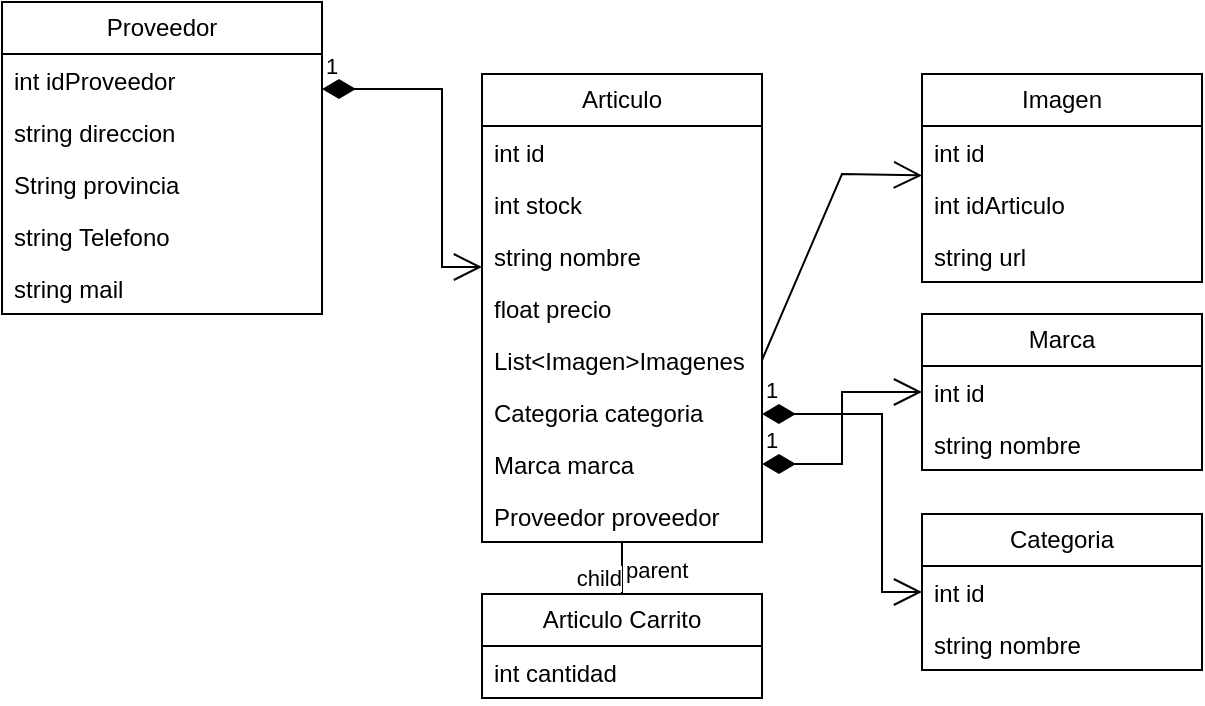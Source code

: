 <mxfile version="24.5.1" type="device">
  <diagram name="Page-1" id="hAhue6s0iJlRDjgfI1uE">
    <mxGraphModel dx="1002" dy="577" grid="1" gridSize="10" guides="1" tooltips="1" connect="1" arrows="1" fold="1" page="1" pageScale="1" pageWidth="827" pageHeight="1169" math="0" shadow="0">
      <root>
        <mxCell id="0" />
        <mxCell id="1" parent="0" />
        <mxCell id="TJiGuflZiH10TTx2X9v1-1" value="Articulo" style="swimlane;fontStyle=0;childLayout=stackLayout;horizontal=1;startSize=26;fillColor=none;horizontalStack=0;resizeParent=1;resizeParentMax=0;resizeLast=0;collapsible=1;marginBottom=0;whiteSpace=wrap;html=1;" vertex="1" parent="1">
          <mxGeometry x="380" y="160" width="140" height="234" as="geometry" />
        </mxCell>
        <mxCell id="TJiGuflZiH10TTx2X9v1-2" value="int id" style="text;strokeColor=none;fillColor=none;align=left;verticalAlign=top;spacingLeft=4;spacingRight=4;overflow=hidden;rotatable=0;points=[[0,0.5],[1,0.5]];portConstraint=eastwest;whiteSpace=wrap;html=1;" vertex="1" parent="TJiGuflZiH10TTx2X9v1-1">
          <mxGeometry y="26" width="140" height="26" as="geometry" />
        </mxCell>
        <mxCell id="TJiGuflZiH10TTx2X9v1-3" value="int stock" style="text;strokeColor=none;fillColor=none;align=left;verticalAlign=top;spacingLeft=4;spacingRight=4;overflow=hidden;rotatable=0;points=[[0,0.5],[1,0.5]];portConstraint=eastwest;whiteSpace=wrap;html=1;" vertex="1" parent="TJiGuflZiH10TTx2X9v1-1">
          <mxGeometry y="52" width="140" height="26" as="geometry" />
        </mxCell>
        <mxCell id="TJiGuflZiH10TTx2X9v1-4" value="string nombre" style="text;strokeColor=none;fillColor=none;align=left;verticalAlign=top;spacingLeft=4;spacingRight=4;overflow=hidden;rotatable=0;points=[[0,0.5],[1,0.5]];portConstraint=eastwest;whiteSpace=wrap;html=1;" vertex="1" parent="TJiGuflZiH10TTx2X9v1-1">
          <mxGeometry y="78" width="140" height="26" as="geometry" />
        </mxCell>
        <mxCell id="TJiGuflZiH10TTx2X9v1-5" value="float precio" style="text;strokeColor=none;fillColor=none;align=left;verticalAlign=top;spacingLeft=4;spacingRight=4;overflow=hidden;rotatable=0;points=[[0,0.5],[1,0.5]];portConstraint=eastwest;whiteSpace=wrap;html=1;" vertex="1" parent="TJiGuflZiH10TTx2X9v1-1">
          <mxGeometry y="104" width="140" height="26" as="geometry" />
        </mxCell>
        <mxCell id="TJiGuflZiH10TTx2X9v1-6" value="List&amp;lt;Imagen&amp;gt;Imagenes" style="text;strokeColor=none;fillColor=none;align=left;verticalAlign=top;spacingLeft=4;spacingRight=4;overflow=hidden;rotatable=0;points=[[0,0.5],[1,0.5]];portConstraint=eastwest;whiteSpace=wrap;html=1;" vertex="1" parent="TJiGuflZiH10TTx2X9v1-1">
          <mxGeometry y="130" width="140" height="26" as="geometry" />
        </mxCell>
        <mxCell id="TJiGuflZiH10TTx2X9v1-7" value="Categoria categoria" style="text;strokeColor=none;fillColor=none;align=left;verticalAlign=top;spacingLeft=4;spacingRight=4;overflow=hidden;rotatable=0;points=[[0,0.5],[1,0.5]];portConstraint=eastwest;whiteSpace=wrap;html=1;" vertex="1" parent="TJiGuflZiH10TTx2X9v1-1">
          <mxGeometry y="156" width="140" height="26" as="geometry" />
        </mxCell>
        <mxCell id="TJiGuflZiH10TTx2X9v1-8" value="Marca marca" style="text;strokeColor=none;fillColor=none;align=left;verticalAlign=top;spacingLeft=4;spacingRight=4;overflow=hidden;rotatable=0;points=[[0,0.5],[1,0.5]];portConstraint=eastwest;whiteSpace=wrap;html=1;" vertex="1" parent="TJiGuflZiH10TTx2X9v1-1">
          <mxGeometry y="182" width="140" height="26" as="geometry" />
        </mxCell>
        <mxCell id="TJiGuflZiH10TTx2X9v1-39" value="Proveedor proveedor" style="text;strokeColor=none;fillColor=none;align=left;verticalAlign=top;spacingLeft=4;spacingRight=4;overflow=hidden;rotatable=0;points=[[0,0.5],[1,0.5]];portConstraint=eastwest;whiteSpace=wrap;html=1;" vertex="1" parent="TJiGuflZiH10TTx2X9v1-1">
          <mxGeometry y="208" width="140" height="26" as="geometry" />
        </mxCell>
        <mxCell id="TJiGuflZiH10TTx2X9v1-9" value="Imagen" style="swimlane;fontStyle=0;childLayout=stackLayout;horizontal=1;startSize=26;fillColor=none;horizontalStack=0;resizeParent=1;resizeParentMax=0;resizeLast=0;collapsible=1;marginBottom=0;whiteSpace=wrap;html=1;" vertex="1" parent="1">
          <mxGeometry x="600" y="160" width="140" height="104" as="geometry" />
        </mxCell>
        <mxCell id="TJiGuflZiH10TTx2X9v1-10" value="int id" style="text;strokeColor=none;fillColor=none;align=left;verticalAlign=top;spacingLeft=4;spacingRight=4;overflow=hidden;rotatable=0;points=[[0,0.5],[1,0.5]];portConstraint=eastwest;whiteSpace=wrap;html=1;" vertex="1" parent="TJiGuflZiH10TTx2X9v1-9">
          <mxGeometry y="26" width="140" height="26" as="geometry" />
        </mxCell>
        <mxCell id="TJiGuflZiH10TTx2X9v1-11" value="int idArticulo" style="text;strokeColor=none;fillColor=none;align=left;verticalAlign=top;spacingLeft=4;spacingRight=4;overflow=hidden;rotatable=0;points=[[0,0.5],[1,0.5]];portConstraint=eastwest;whiteSpace=wrap;html=1;" vertex="1" parent="TJiGuflZiH10TTx2X9v1-9">
          <mxGeometry y="52" width="140" height="26" as="geometry" />
        </mxCell>
        <mxCell id="TJiGuflZiH10TTx2X9v1-12" value="string url" style="text;strokeColor=none;fillColor=none;align=left;verticalAlign=top;spacingLeft=4;spacingRight=4;overflow=hidden;rotatable=0;points=[[0,0.5],[1,0.5]];portConstraint=eastwest;whiteSpace=wrap;html=1;" vertex="1" parent="TJiGuflZiH10TTx2X9v1-9">
          <mxGeometry y="78" width="140" height="26" as="geometry" />
        </mxCell>
        <mxCell id="TJiGuflZiH10TTx2X9v1-13" value="Marca" style="swimlane;fontStyle=0;childLayout=stackLayout;horizontal=1;startSize=26;fillColor=none;horizontalStack=0;resizeParent=1;resizeParentMax=0;resizeLast=0;collapsible=1;marginBottom=0;whiteSpace=wrap;html=1;" vertex="1" parent="1">
          <mxGeometry x="600" y="280" width="140" height="78" as="geometry" />
        </mxCell>
        <mxCell id="TJiGuflZiH10TTx2X9v1-14" value="int id" style="text;strokeColor=none;fillColor=none;align=left;verticalAlign=top;spacingLeft=4;spacingRight=4;overflow=hidden;rotatable=0;points=[[0,0.5],[1,0.5]];portConstraint=eastwest;whiteSpace=wrap;html=1;" vertex="1" parent="TJiGuflZiH10TTx2X9v1-13">
          <mxGeometry y="26" width="140" height="26" as="geometry" />
        </mxCell>
        <mxCell id="TJiGuflZiH10TTx2X9v1-15" value="string nombre" style="text;strokeColor=none;fillColor=none;align=left;verticalAlign=top;spacingLeft=4;spacingRight=4;overflow=hidden;rotatable=0;points=[[0,0.5],[1,0.5]];portConstraint=eastwest;whiteSpace=wrap;html=1;" vertex="1" parent="TJiGuflZiH10TTx2X9v1-13">
          <mxGeometry y="52" width="140" height="26" as="geometry" />
        </mxCell>
        <mxCell id="TJiGuflZiH10TTx2X9v1-16" value="Categoria" style="swimlane;fontStyle=0;childLayout=stackLayout;horizontal=1;startSize=26;fillColor=none;horizontalStack=0;resizeParent=1;resizeParentMax=0;resizeLast=0;collapsible=1;marginBottom=0;whiteSpace=wrap;html=1;" vertex="1" parent="1">
          <mxGeometry x="600" y="380" width="140" height="78" as="geometry" />
        </mxCell>
        <mxCell id="TJiGuflZiH10TTx2X9v1-17" value="int id" style="text;strokeColor=none;fillColor=none;align=left;verticalAlign=top;spacingLeft=4;spacingRight=4;overflow=hidden;rotatable=0;points=[[0,0.5],[1,0.5]];portConstraint=eastwest;whiteSpace=wrap;html=1;" vertex="1" parent="TJiGuflZiH10TTx2X9v1-16">
          <mxGeometry y="26" width="140" height="26" as="geometry" />
        </mxCell>
        <mxCell id="TJiGuflZiH10TTx2X9v1-18" value="string nombre" style="text;strokeColor=none;fillColor=none;align=left;verticalAlign=top;spacingLeft=4;spacingRight=4;overflow=hidden;rotatable=0;points=[[0,0.5],[1,0.5]];portConstraint=eastwest;whiteSpace=wrap;html=1;" vertex="1" parent="TJiGuflZiH10TTx2X9v1-16">
          <mxGeometry y="52" width="140" height="26" as="geometry" />
        </mxCell>
        <mxCell id="TJiGuflZiH10TTx2X9v1-19" value="Articulo Carrito" style="swimlane;fontStyle=0;childLayout=stackLayout;horizontal=1;startSize=26;fillColor=none;horizontalStack=0;resizeParent=1;resizeParentMax=0;resizeLast=0;collapsible=1;marginBottom=0;whiteSpace=wrap;html=1;" vertex="1" parent="1">
          <mxGeometry x="380" y="420" width="140" height="52" as="geometry" />
        </mxCell>
        <mxCell id="TJiGuflZiH10TTx2X9v1-20" value="int cantidad" style="text;strokeColor=none;fillColor=none;align=left;verticalAlign=top;spacingLeft=4;spacingRight=4;overflow=hidden;rotatable=0;points=[[0,0.5],[1,0.5]];portConstraint=eastwest;whiteSpace=wrap;html=1;" vertex="1" parent="TJiGuflZiH10TTx2X9v1-19">
          <mxGeometry y="26" width="140" height="26" as="geometry" />
        </mxCell>
        <mxCell id="TJiGuflZiH10TTx2X9v1-21" value="" style="endArrow=none;html=1;edgeStyle=orthogonalEdgeStyle;rounded=0;" edge="1" parent="1" source="TJiGuflZiH10TTx2X9v1-1" target="TJiGuflZiH10TTx2X9v1-19">
          <mxGeometry relative="1" as="geometry">
            <mxPoint x="430" y="360" as="sourcePoint" />
            <mxPoint x="590" y="360" as="targetPoint" />
          </mxGeometry>
        </mxCell>
        <mxCell id="TJiGuflZiH10TTx2X9v1-22" value="parent" style="edgeLabel;resizable=0;html=1;align=left;verticalAlign=bottom;" connectable="0" vertex="1" parent="TJiGuflZiH10TTx2X9v1-21">
          <mxGeometry x="-1" relative="1" as="geometry">
            <mxPoint y="22" as="offset" />
          </mxGeometry>
        </mxCell>
        <mxCell id="TJiGuflZiH10TTx2X9v1-23" value="child" style="edgeLabel;resizable=0;html=1;align=right;verticalAlign=bottom;" connectable="0" vertex="1" parent="TJiGuflZiH10TTx2X9v1-21">
          <mxGeometry x="1" relative="1" as="geometry" />
        </mxCell>
        <mxCell id="TJiGuflZiH10TTx2X9v1-24" value="1" style="endArrow=open;html=1;endSize=12;startArrow=diamondThin;startSize=14;startFill=1;edgeStyle=orthogonalEdgeStyle;align=left;verticalAlign=bottom;rounded=0;" edge="1" parent="1" source="TJiGuflZiH10TTx2X9v1-7" target="TJiGuflZiH10TTx2X9v1-16">
          <mxGeometry x="-1" y="3" relative="1" as="geometry">
            <mxPoint x="490" y="330" as="sourcePoint" />
            <mxPoint x="650" y="330" as="targetPoint" />
            <Array as="points">
              <mxPoint x="580" y="330" />
              <mxPoint x="580" y="419" />
            </Array>
          </mxGeometry>
        </mxCell>
        <mxCell id="TJiGuflZiH10TTx2X9v1-25" value="1" style="endArrow=open;html=1;endSize=12;startArrow=diamondThin;startSize=14;startFill=1;edgeStyle=orthogonalEdgeStyle;align=left;verticalAlign=bottom;rounded=0;" edge="1" parent="1" source="TJiGuflZiH10TTx2X9v1-8" target="TJiGuflZiH10TTx2X9v1-13">
          <mxGeometry x="-1" y="3" relative="1" as="geometry">
            <mxPoint x="460" y="360" as="sourcePoint" />
            <mxPoint x="620" y="360" as="targetPoint" />
          </mxGeometry>
        </mxCell>
        <mxCell id="TJiGuflZiH10TTx2X9v1-26" value="" style="endArrow=open;endFill=1;endSize=12;html=1;rounded=0;exitX=1;exitY=0.5;exitDx=0;exitDy=0;" edge="1" parent="1" source="TJiGuflZiH10TTx2X9v1-6" target="TJiGuflZiH10TTx2X9v1-9">
          <mxGeometry width="160" relative="1" as="geometry">
            <mxPoint x="540" y="280" as="sourcePoint" />
            <mxPoint x="700" y="280" as="targetPoint" />
            <Array as="points">
              <mxPoint x="560" y="210" />
            </Array>
          </mxGeometry>
        </mxCell>
        <mxCell id="TJiGuflZiH10TTx2X9v1-27" value="Proveedor" style="swimlane;fontStyle=0;childLayout=stackLayout;horizontal=1;startSize=26;fillColor=none;horizontalStack=0;resizeParent=1;resizeParentMax=0;resizeLast=0;collapsible=1;marginBottom=0;whiteSpace=wrap;html=1;" vertex="1" parent="1">
          <mxGeometry x="140" y="124" width="160" height="156" as="geometry" />
        </mxCell>
        <mxCell id="TJiGuflZiH10TTx2X9v1-28" value="int idProveedor" style="text;strokeColor=none;fillColor=none;align=left;verticalAlign=top;spacingLeft=4;spacingRight=4;overflow=hidden;rotatable=0;points=[[0,0.5],[1,0.5]];portConstraint=eastwest;whiteSpace=wrap;html=1;" vertex="1" parent="TJiGuflZiH10TTx2X9v1-27">
          <mxGeometry y="26" width="160" height="26" as="geometry" />
        </mxCell>
        <mxCell id="TJiGuflZiH10TTx2X9v1-29" value="string direccion" style="text;strokeColor=none;fillColor=none;align=left;verticalAlign=top;spacingLeft=4;spacingRight=4;overflow=hidden;rotatable=0;points=[[0,0.5],[1,0.5]];portConstraint=eastwest;whiteSpace=wrap;html=1;" vertex="1" parent="TJiGuflZiH10TTx2X9v1-27">
          <mxGeometry y="52" width="160" height="26" as="geometry" />
        </mxCell>
        <mxCell id="TJiGuflZiH10TTx2X9v1-31" value="String provincia" style="text;strokeColor=none;fillColor=none;align=left;verticalAlign=top;spacingLeft=4;spacingRight=4;overflow=hidden;rotatable=0;points=[[0,0.5],[1,0.5]];portConstraint=eastwest;whiteSpace=wrap;html=1;" vertex="1" parent="TJiGuflZiH10TTx2X9v1-27">
          <mxGeometry y="78" width="160" height="26" as="geometry" />
        </mxCell>
        <mxCell id="TJiGuflZiH10TTx2X9v1-33" value="string Telefono" style="text;strokeColor=none;fillColor=none;align=left;verticalAlign=top;spacingLeft=4;spacingRight=4;overflow=hidden;rotatable=0;points=[[0,0.5],[1,0.5]];portConstraint=eastwest;whiteSpace=wrap;html=1;" vertex="1" parent="TJiGuflZiH10TTx2X9v1-27">
          <mxGeometry y="104" width="160" height="26" as="geometry" />
        </mxCell>
        <mxCell id="TJiGuflZiH10TTx2X9v1-32" value="string mail" style="text;strokeColor=none;fillColor=none;align=left;verticalAlign=top;spacingLeft=4;spacingRight=4;overflow=hidden;rotatable=0;points=[[0,0.5],[1,0.5]];portConstraint=eastwest;whiteSpace=wrap;html=1;" vertex="1" parent="TJiGuflZiH10TTx2X9v1-27">
          <mxGeometry y="130" width="160" height="26" as="geometry" />
        </mxCell>
        <mxCell id="TJiGuflZiH10TTx2X9v1-38" value="1" style="endArrow=open;html=1;endSize=12;startArrow=diamondThin;startSize=14;startFill=1;edgeStyle=orthogonalEdgeStyle;align=left;verticalAlign=bottom;rounded=0;" edge="1" parent="1">
          <mxGeometry x="-1" y="3" relative="1" as="geometry">
            <mxPoint x="300" y="167.5" as="sourcePoint" />
            <mxPoint x="380" y="256.5" as="targetPoint" />
            <Array as="points">
              <mxPoint x="360" y="167.5" />
              <mxPoint x="360" y="256.5" />
            </Array>
          </mxGeometry>
        </mxCell>
      </root>
    </mxGraphModel>
  </diagram>
</mxfile>
